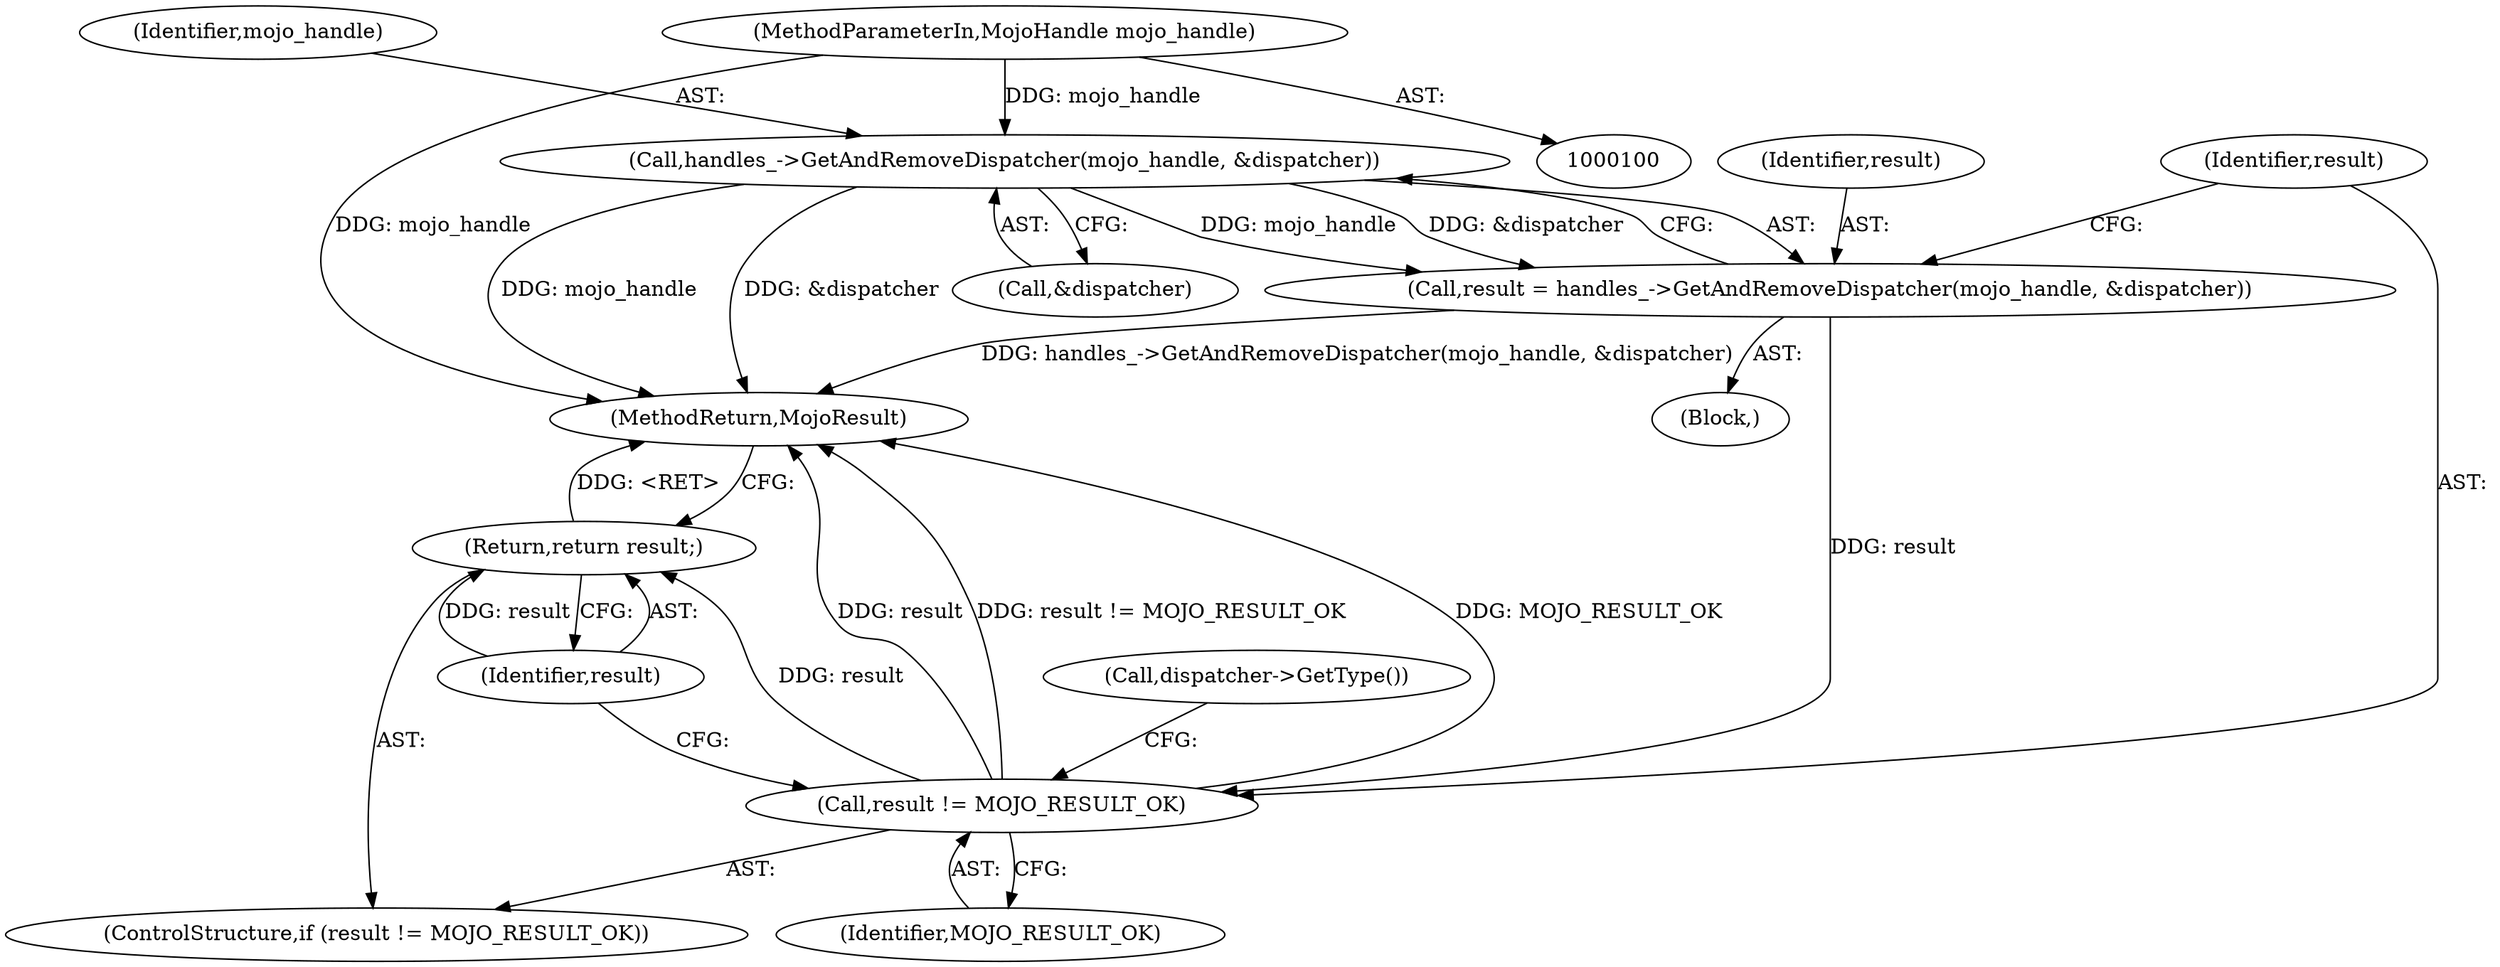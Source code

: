 digraph "0_Chrome_673ce95d481ea9368c4d4d43ac756ba1d6d9e608_31@API" {
"1000116" [label="(Call,handles_->GetAndRemoveDispatcher(mojo_handle, &dispatcher))"];
"1000101" [label="(MethodParameterIn,MojoHandle mojo_handle)"];
"1000114" [label="(Call,result = handles_->GetAndRemoveDispatcher(mojo_handle, &dispatcher))"];
"1000121" [label="(Call,result != MOJO_RESULT_OK)"];
"1000124" [label="(Return,return result;)"];
"1000118" [label="(Call,&dispatcher)"];
"1000121" [label="(Call,result != MOJO_RESULT_OK)"];
"1000114" [label="(Call,result = handles_->GetAndRemoveDispatcher(mojo_handle, &dispatcher))"];
"1000123" [label="(Identifier,MOJO_RESULT_OK)"];
"1000122" [label="(Identifier,result)"];
"1000112" [label="(Block,)"];
"1000115" [label="(Identifier,result)"];
"1000125" [label="(Identifier,result)"];
"1000187" [label="(MethodReturn,MojoResult)"];
"1000124" [label="(Return,return result;)"];
"1000128" [label="(Call,dispatcher->GetType())"];
"1000116" [label="(Call,handles_->GetAndRemoveDispatcher(mojo_handle, &dispatcher))"];
"1000120" [label="(ControlStructure,if (result != MOJO_RESULT_OK))"];
"1000117" [label="(Identifier,mojo_handle)"];
"1000101" [label="(MethodParameterIn,MojoHandle mojo_handle)"];
"1000116" -> "1000114"  [label="AST: "];
"1000116" -> "1000118"  [label="CFG: "];
"1000117" -> "1000116"  [label="AST: "];
"1000118" -> "1000116"  [label="AST: "];
"1000114" -> "1000116"  [label="CFG: "];
"1000116" -> "1000187"  [label="DDG: mojo_handle"];
"1000116" -> "1000187"  [label="DDG: &dispatcher"];
"1000116" -> "1000114"  [label="DDG: mojo_handle"];
"1000116" -> "1000114"  [label="DDG: &dispatcher"];
"1000101" -> "1000116"  [label="DDG: mojo_handle"];
"1000101" -> "1000100"  [label="AST: "];
"1000101" -> "1000187"  [label="DDG: mojo_handle"];
"1000114" -> "1000112"  [label="AST: "];
"1000115" -> "1000114"  [label="AST: "];
"1000122" -> "1000114"  [label="CFG: "];
"1000114" -> "1000187"  [label="DDG: handles_->GetAndRemoveDispatcher(mojo_handle, &dispatcher)"];
"1000114" -> "1000121"  [label="DDG: result"];
"1000121" -> "1000120"  [label="AST: "];
"1000121" -> "1000123"  [label="CFG: "];
"1000122" -> "1000121"  [label="AST: "];
"1000123" -> "1000121"  [label="AST: "];
"1000125" -> "1000121"  [label="CFG: "];
"1000128" -> "1000121"  [label="CFG: "];
"1000121" -> "1000187"  [label="DDG: result != MOJO_RESULT_OK"];
"1000121" -> "1000187"  [label="DDG: MOJO_RESULT_OK"];
"1000121" -> "1000187"  [label="DDG: result"];
"1000121" -> "1000124"  [label="DDG: result"];
"1000124" -> "1000120"  [label="AST: "];
"1000124" -> "1000125"  [label="CFG: "];
"1000125" -> "1000124"  [label="AST: "];
"1000187" -> "1000124"  [label="CFG: "];
"1000124" -> "1000187"  [label="DDG: <RET>"];
"1000125" -> "1000124"  [label="DDG: result"];
}
